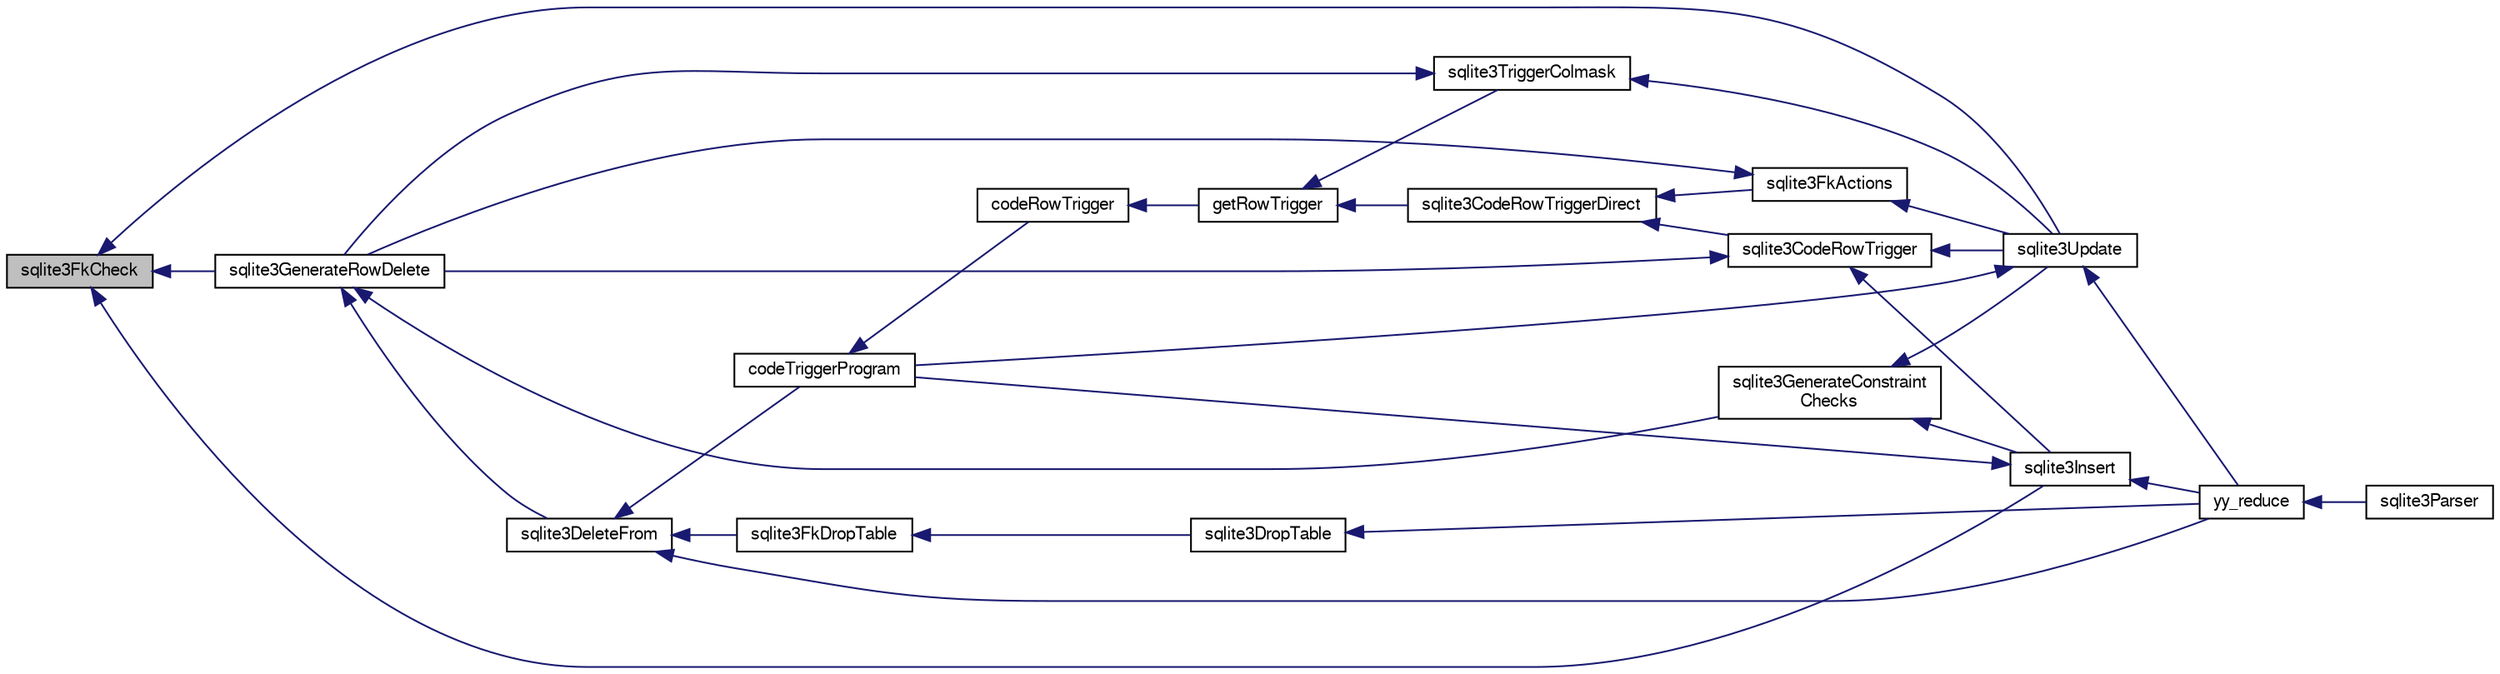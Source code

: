 digraph "sqlite3FkCheck"
{
  edge [fontname="FreeSans",fontsize="10",labelfontname="FreeSans",labelfontsize="10"];
  node [fontname="FreeSans",fontsize="10",shape=record];
  rankdir="LR";
  Node546445 [label="sqlite3FkCheck",height=0.2,width=0.4,color="black", fillcolor="grey75", style="filled", fontcolor="black"];
  Node546445 -> Node546446 [dir="back",color="midnightblue",fontsize="10",style="solid",fontname="FreeSans"];
  Node546446 [label="sqlite3GenerateRowDelete",height=0.2,width=0.4,color="black", fillcolor="white", style="filled",URL="$sqlite3_8c.html#a2c76cbf3027fc18fdbb8cb4cd96b77d9"];
  Node546446 -> Node546447 [dir="back",color="midnightblue",fontsize="10",style="solid",fontname="FreeSans"];
  Node546447 [label="sqlite3DeleteFrom",height=0.2,width=0.4,color="black", fillcolor="white", style="filled",URL="$sqlite3_8c.html#ab9b4b45349188b49eabb23f94608a091"];
  Node546447 -> Node546448 [dir="back",color="midnightblue",fontsize="10",style="solid",fontname="FreeSans"];
  Node546448 [label="sqlite3FkDropTable",height=0.2,width=0.4,color="black", fillcolor="white", style="filled",URL="$sqlite3_8c.html#a1218c6fc74e89152ceaa4760e82f5ef9"];
  Node546448 -> Node546449 [dir="back",color="midnightblue",fontsize="10",style="solid",fontname="FreeSans"];
  Node546449 [label="sqlite3DropTable",height=0.2,width=0.4,color="black", fillcolor="white", style="filled",URL="$sqlite3_8c.html#a5534f77364b5568783c0e50db3c9defb"];
  Node546449 -> Node546450 [dir="back",color="midnightblue",fontsize="10",style="solid",fontname="FreeSans"];
  Node546450 [label="yy_reduce",height=0.2,width=0.4,color="black", fillcolor="white", style="filled",URL="$sqlite3_8c.html#a7c419a9b25711c666a9a2449ef377f14"];
  Node546450 -> Node546451 [dir="back",color="midnightblue",fontsize="10",style="solid",fontname="FreeSans"];
  Node546451 [label="sqlite3Parser",height=0.2,width=0.4,color="black", fillcolor="white", style="filled",URL="$sqlite3_8c.html#a0327d71a5fabe0b6a343d78a2602e72a"];
  Node546447 -> Node546452 [dir="back",color="midnightblue",fontsize="10",style="solid",fontname="FreeSans"];
  Node546452 [label="codeTriggerProgram",height=0.2,width=0.4,color="black", fillcolor="white", style="filled",URL="$sqlite3_8c.html#a120801f59d9281d201d2ff4b2606836e"];
  Node546452 -> Node546453 [dir="back",color="midnightblue",fontsize="10",style="solid",fontname="FreeSans"];
  Node546453 [label="codeRowTrigger",height=0.2,width=0.4,color="black", fillcolor="white", style="filled",URL="$sqlite3_8c.html#a463cea5aaaf388b560b206570a0022fc"];
  Node546453 -> Node546454 [dir="back",color="midnightblue",fontsize="10",style="solid",fontname="FreeSans"];
  Node546454 [label="getRowTrigger",height=0.2,width=0.4,color="black", fillcolor="white", style="filled",URL="$sqlite3_8c.html#a69626ef20b540d1a2b19cf56f3f45689"];
  Node546454 -> Node546455 [dir="back",color="midnightblue",fontsize="10",style="solid",fontname="FreeSans"];
  Node546455 [label="sqlite3CodeRowTriggerDirect",height=0.2,width=0.4,color="black", fillcolor="white", style="filled",URL="$sqlite3_8c.html#ad92829f9001bcf89a0299dad5a48acd4"];
  Node546455 -> Node546456 [dir="back",color="midnightblue",fontsize="10",style="solid",fontname="FreeSans"];
  Node546456 [label="sqlite3FkActions",height=0.2,width=0.4,color="black", fillcolor="white", style="filled",URL="$sqlite3_8c.html#a39159bd1623724946c22355ba7f3ef90"];
  Node546456 -> Node546446 [dir="back",color="midnightblue",fontsize="10",style="solid",fontname="FreeSans"];
  Node546456 -> Node546457 [dir="back",color="midnightblue",fontsize="10",style="solid",fontname="FreeSans"];
  Node546457 [label="sqlite3Update",height=0.2,width=0.4,color="black", fillcolor="white", style="filled",URL="$sqlite3_8c.html#ac5aa67c46e8cc8174566fabe6809fafa"];
  Node546457 -> Node546452 [dir="back",color="midnightblue",fontsize="10",style="solid",fontname="FreeSans"];
  Node546457 -> Node546450 [dir="back",color="midnightblue",fontsize="10",style="solid",fontname="FreeSans"];
  Node546455 -> Node546458 [dir="back",color="midnightblue",fontsize="10",style="solid",fontname="FreeSans"];
  Node546458 [label="sqlite3CodeRowTrigger",height=0.2,width=0.4,color="black", fillcolor="white", style="filled",URL="$sqlite3_8c.html#a37f21393c74de4d01b16761ee9abacd9"];
  Node546458 -> Node546446 [dir="back",color="midnightblue",fontsize="10",style="solid",fontname="FreeSans"];
  Node546458 -> Node546459 [dir="back",color="midnightblue",fontsize="10",style="solid",fontname="FreeSans"];
  Node546459 [label="sqlite3Insert",height=0.2,width=0.4,color="black", fillcolor="white", style="filled",URL="$sqlite3_8c.html#a5b17c9c2000bae6bdff8e6be48d7dc2b"];
  Node546459 -> Node546452 [dir="back",color="midnightblue",fontsize="10",style="solid",fontname="FreeSans"];
  Node546459 -> Node546450 [dir="back",color="midnightblue",fontsize="10",style="solid",fontname="FreeSans"];
  Node546458 -> Node546457 [dir="back",color="midnightblue",fontsize="10",style="solid",fontname="FreeSans"];
  Node546454 -> Node546460 [dir="back",color="midnightblue",fontsize="10",style="solid",fontname="FreeSans"];
  Node546460 [label="sqlite3TriggerColmask",height=0.2,width=0.4,color="black", fillcolor="white", style="filled",URL="$sqlite3_8c.html#acace8e99e37ae5e84ea03c65e820c540"];
  Node546460 -> Node546446 [dir="back",color="midnightblue",fontsize="10",style="solid",fontname="FreeSans"];
  Node546460 -> Node546457 [dir="back",color="midnightblue",fontsize="10",style="solid",fontname="FreeSans"];
  Node546447 -> Node546450 [dir="back",color="midnightblue",fontsize="10",style="solid",fontname="FreeSans"];
  Node546446 -> Node546461 [dir="back",color="midnightblue",fontsize="10",style="solid",fontname="FreeSans"];
  Node546461 [label="sqlite3GenerateConstraint\lChecks",height=0.2,width=0.4,color="black", fillcolor="white", style="filled",URL="$sqlite3_8c.html#aef639c1e6a0c0a67ca6e7690ad931bd2"];
  Node546461 -> Node546459 [dir="back",color="midnightblue",fontsize="10",style="solid",fontname="FreeSans"];
  Node546461 -> Node546457 [dir="back",color="midnightblue",fontsize="10",style="solid",fontname="FreeSans"];
  Node546445 -> Node546459 [dir="back",color="midnightblue",fontsize="10",style="solid",fontname="FreeSans"];
  Node546445 -> Node546457 [dir="back",color="midnightblue",fontsize="10",style="solid",fontname="FreeSans"];
}
